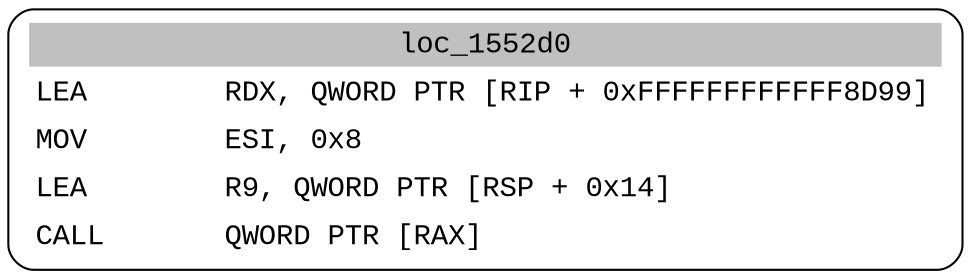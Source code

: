 digraph asm_graph {
1941 [
shape="Mrecord" fontname="Courier New"label =<<table border="0" cellborder="0" cellpadding="3"><tr><td align="center" colspan="2" bgcolor="grey">loc_1552d0</td></tr><tr><td align="left">LEA        RDX, QWORD PTR [RIP + 0xFFFFFFFFFFFF8D99]</td></tr><tr><td align="left">MOV        ESI, 0x8</td></tr><tr><td align="left">LEA        R9, QWORD PTR [RSP + 0x14]</td></tr><tr><td align="left">CALL       QWORD PTR [RAX]</td></tr></table>> ];
}